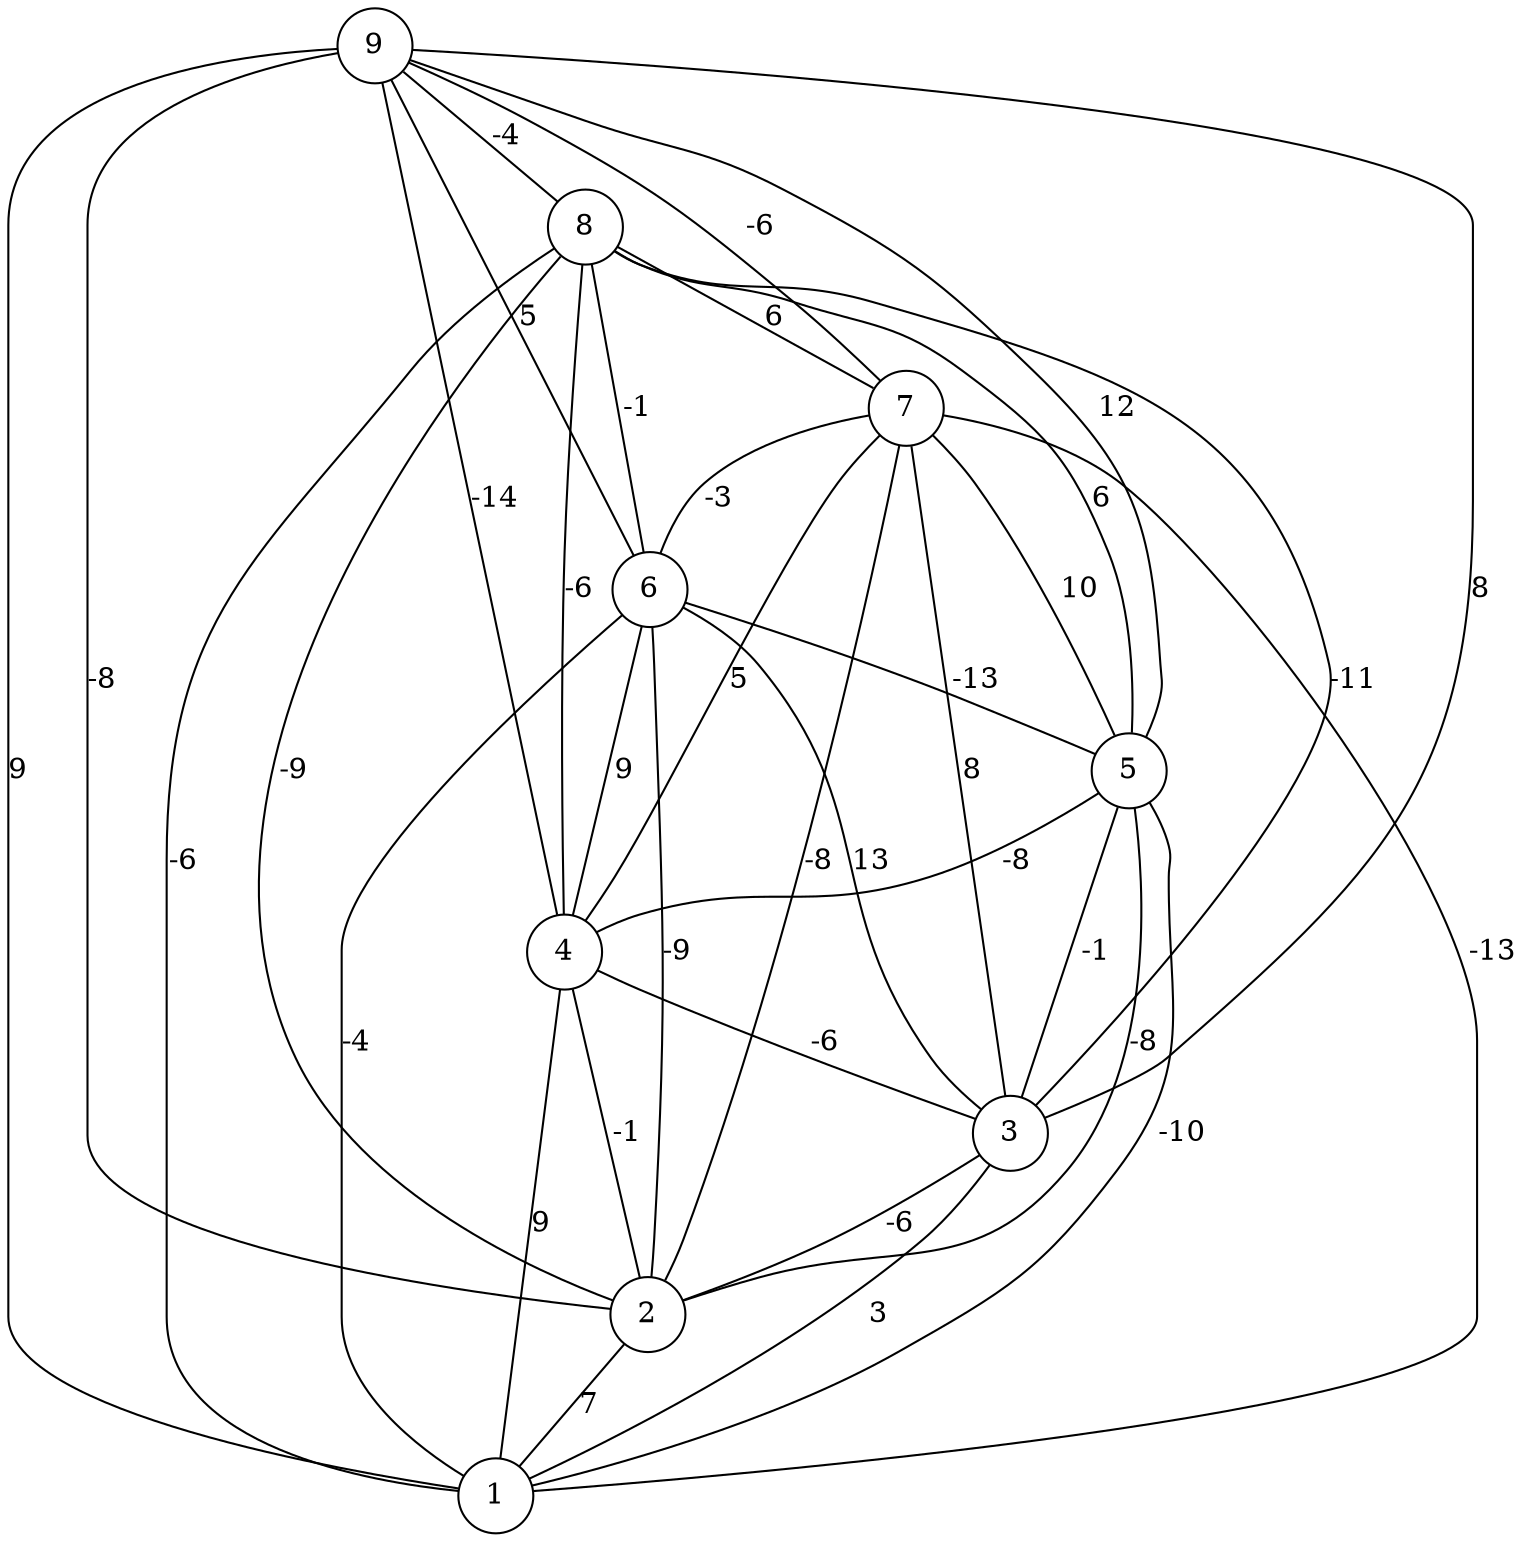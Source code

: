 graph { 
	 fontname="Helvetica,Arial,sans-serif" 
	 node [shape = circle]; 
	 9 -- 1 [label = "9"];
	 9 -- 2 [label = "-8"];
	 9 -- 3 [label = "8"];
	 9 -- 4 [label = "-14"];
	 9 -- 5 [label = "12"];
	 9 -- 6 [label = "5"];
	 9 -- 7 [label = "-6"];
	 9 -- 8 [label = "-4"];
	 8 -- 1 [label = "-6"];
	 8 -- 2 [label = "-9"];
	 8 -- 3 [label = "-11"];
	 8 -- 4 [label = "-6"];
	 8 -- 5 [label = "6"];
	 8 -- 6 [label = "-1"];
	 8 -- 7 [label = "6"];
	 7 -- 1 [label = "-13"];
	 7 -- 2 [label = "-8"];
	 7 -- 3 [label = "8"];
	 7 -- 4 [label = "5"];
	 7 -- 5 [label = "10"];
	 7 -- 6 [label = "-3"];
	 6 -- 1 [label = "-4"];
	 6 -- 2 [label = "-9"];
	 6 -- 3 [label = "13"];
	 6 -- 4 [label = "9"];
	 6 -- 5 [label = "-13"];
	 5 -- 1 [label = "-10"];
	 5 -- 2 [label = "-8"];
	 5 -- 3 [label = "-1"];
	 5 -- 4 [label = "-8"];
	 4 -- 1 [label = "9"];
	 4 -- 2 [label = "-1"];
	 4 -- 3 [label = "-6"];
	 3 -- 1 [label = "3"];
	 3 -- 2 [label = "-6"];
	 2 -- 1 [label = "7"];
	 1;
	 2;
	 3;
	 4;
	 5;
	 6;
	 7;
	 8;
	 9;
}
